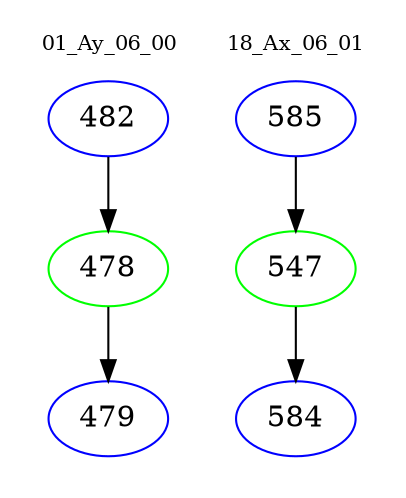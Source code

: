 digraph{
subgraph cluster_0 {
color = white
label = "01_Ay_06_00";
fontsize=10;
T0_482 [label="482", color="blue"]
T0_482 -> T0_478 [color="black"]
T0_478 [label="478", color="green"]
T0_478 -> T0_479 [color="black"]
T0_479 [label="479", color="blue"]
}
subgraph cluster_1 {
color = white
label = "18_Ax_06_01";
fontsize=10;
T1_585 [label="585", color="blue"]
T1_585 -> T1_547 [color="black"]
T1_547 [label="547", color="green"]
T1_547 -> T1_584 [color="black"]
T1_584 [label="584", color="blue"]
}
}
